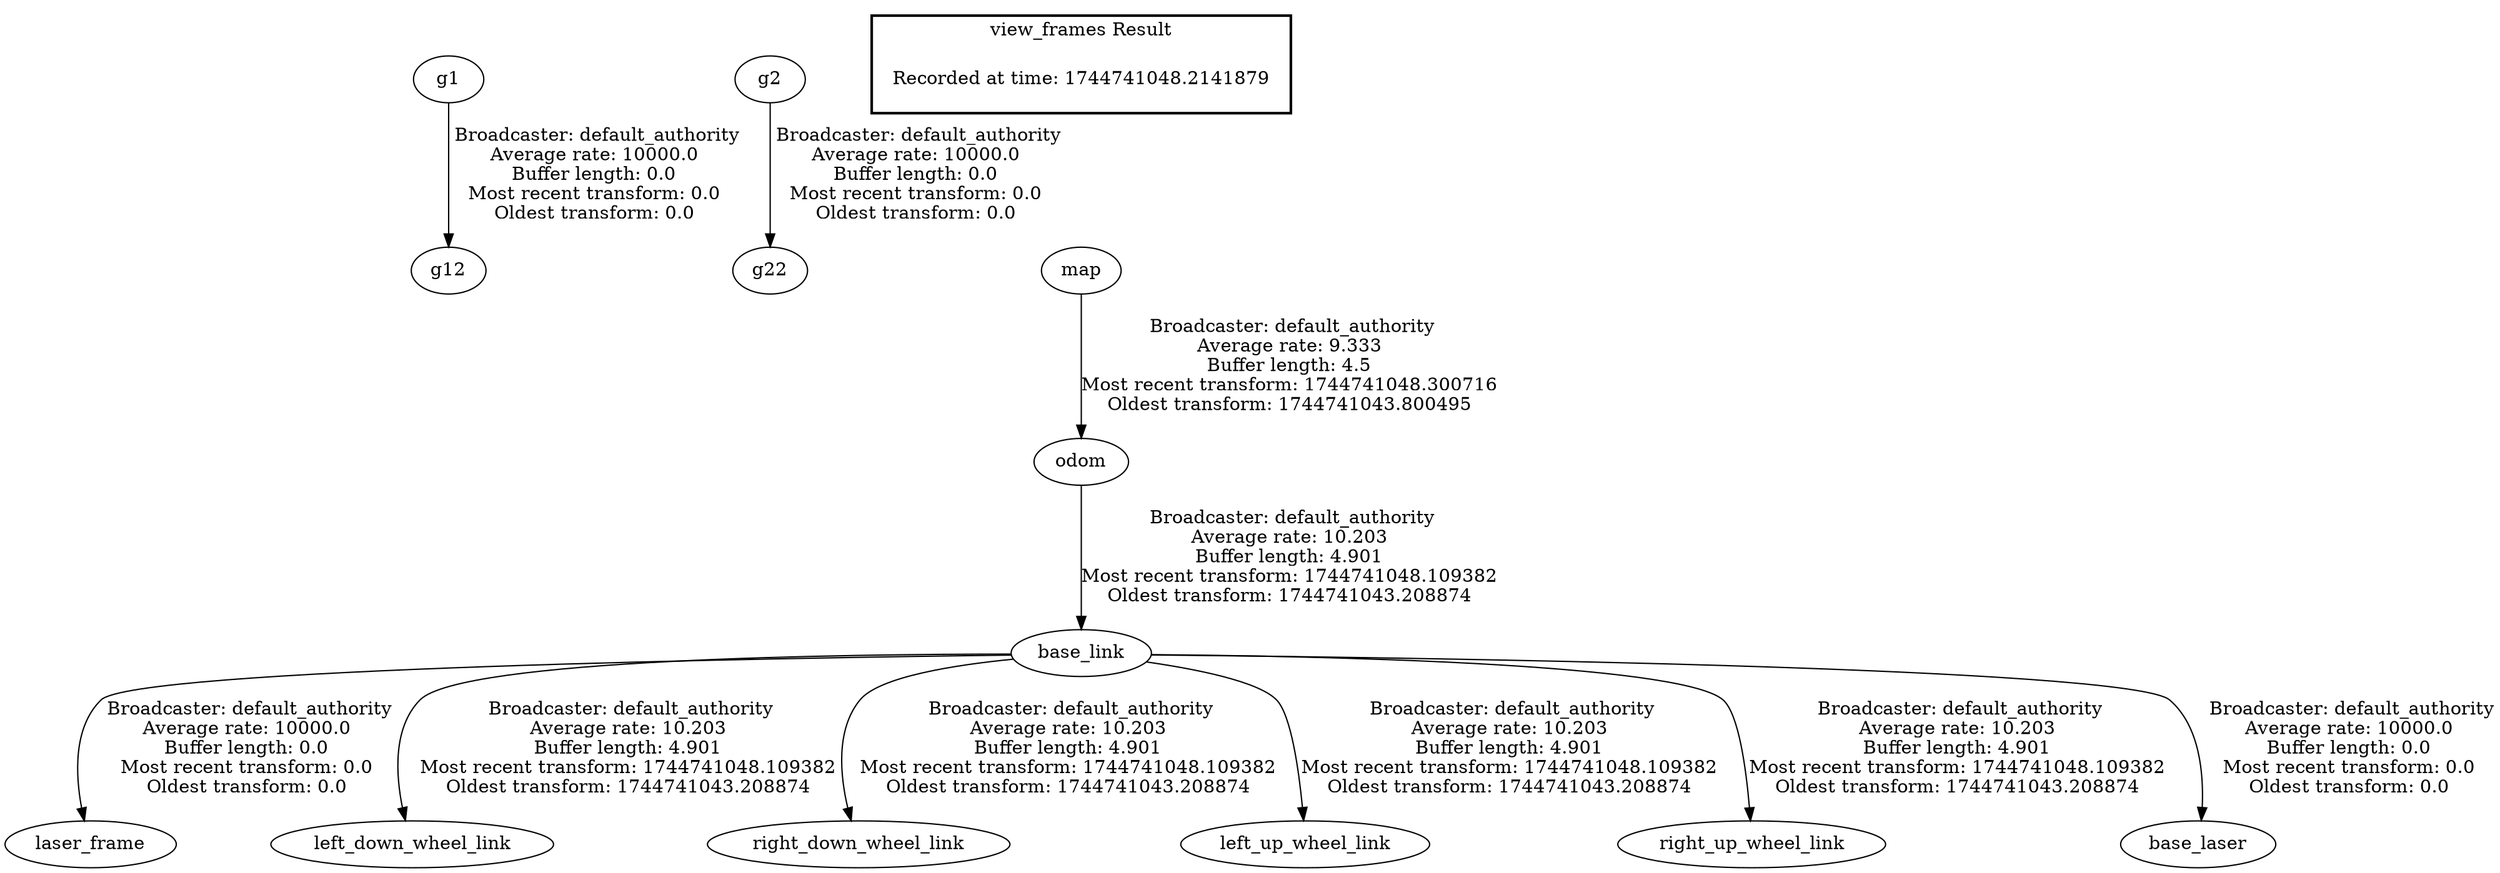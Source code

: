 digraph G {
"g1" -> "g12"[label=" Broadcaster: default_authority\nAverage rate: 10000.0\nBuffer length: 0.0\nMost recent transform: 0.0\nOldest transform: 0.0\n"];
"g2" -> "g22"[label=" Broadcaster: default_authority\nAverage rate: 10000.0\nBuffer length: 0.0\nMost recent transform: 0.0\nOldest transform: 0.0\n"];
"base_link" -> "laser_frame"[label=" Broadcaster: default_authority\nAverage rate: 10000.0\nBuffer length: 0.0\nMost recent transform: 0.0\nOldest transform: 0.0\n"];
"odom" -> "base_link"[label=" Broadcaster: default_authority\nAverage rate: 10.203\nBuffer length: 4.901\nMost recent transform: 1744741048.109382\nOldest transform: 1744741043.208874\n"];
"map" -> "odom"[label=" Broadcaster: default_authority\nAverage rate: 9.333\nBuffer length: 4.5\nMost recent transform: 1744741048.300716\nOldest transform: 1744741043.800495\n"];
"base_link" -> "left_down_wheel_link"[label=" Broadcaster: default_authority\nAverage rate: 10.203\nBuffer length: 4.901\nMost recent transform: 1744741048.109382\nOldest transform: 1744741043.208874\n"];
"base_link" -> "right_down_wheel_link"[label=" Broadcaster: default_authority\nAverage rate: 10.203\nBuffer length: 4.901\nMost recent transform: 1744741048.109382\nOldest transform: 1744741043.208874\n"];
"base_link" -> "left_up_wheel_link"[label=" Broadcaster: default_authority\nAverage rate: 10.203\nBuffer length: 4.901\nMost recent transform: 1744741048.109382\nOldest transform: 1744741043.208874\n"];
"base_link" -> "right_up_wheel_link"[label=" Broadcaster: default_authority\nAverage rate: 10.203\nBuffer length: 4.901\nMost recent transform: 1744741048.109382\nOldest transform: 1744741043.208874\n"];
"base_link" -> "base_laser"[label=" Broadcaster: default_authority\nAverage rate: 10000.0\nBuffer length: 0.0\nMost recent transform: 0.0\nOldest transform: 0.0\n"];
edge [style=invis];
 subgraph cluster_legend { style=bold; color=black; label ="view_frames Result";
"Recorded at time: 1744741048.2141879"[ shape=plaintext ] ;
}->"map";
}